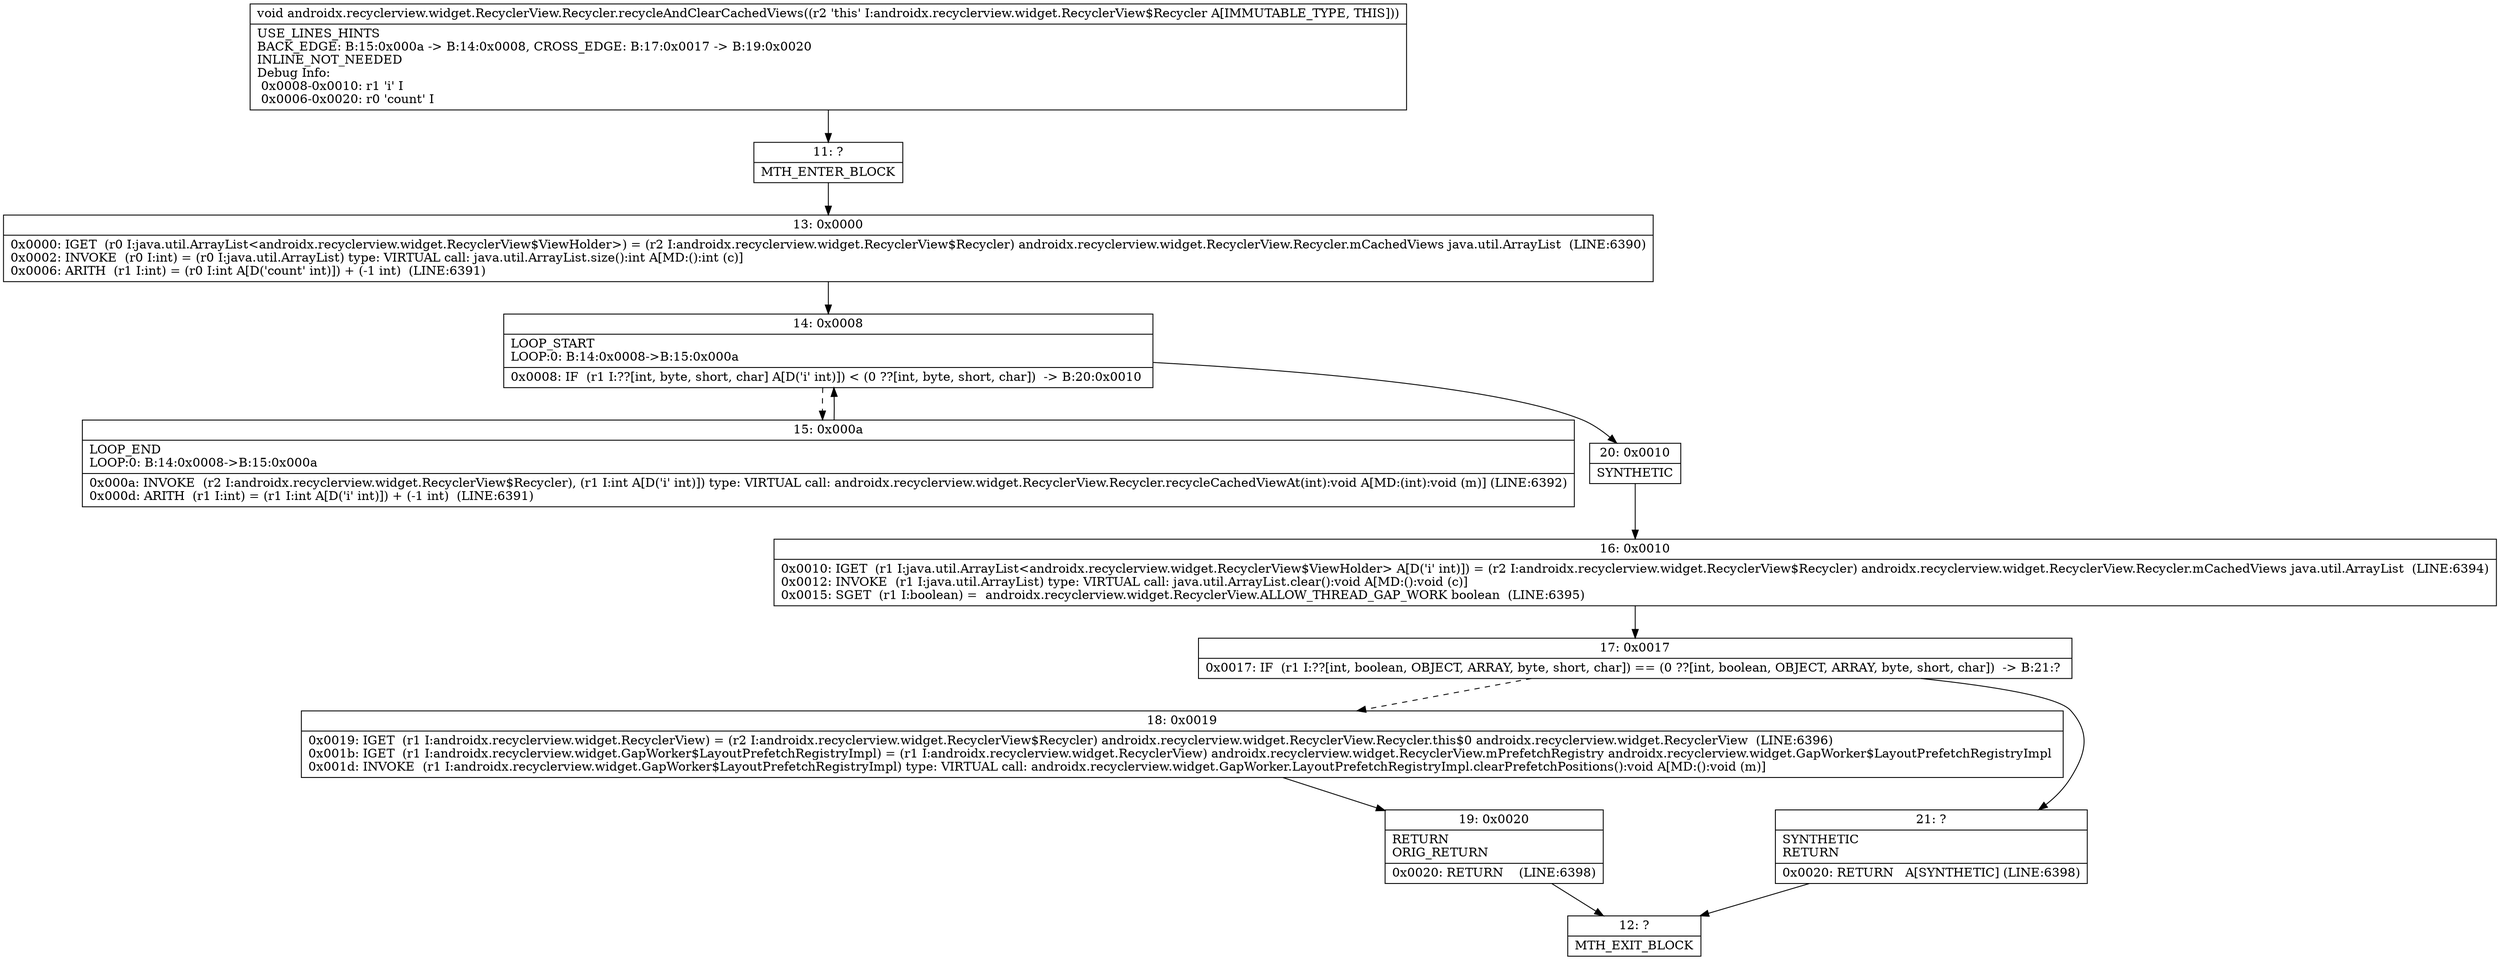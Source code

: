 digraph "CFG forandroidx.recyclerview.widget.RecyclerView.Recycler.recycleAndClearCachedViews()V" {
Node_11 [shape=record,label="{11\:\ ?|MTH_ENTER_BLOCK\l}"];
Node_13 [shape=record,label="{13\:\ 0x0000|0x0000: IGET  (r0 I:java.util.ArrayList\<androidx.recyclerview.widget.RecyclerView$ViewHolder\>) = (r2 I:androidx.recyclerview.widget.RecyclerView$Recycler) androidx.recyclerview.widget.RecyclerView.Recycler.mCachedViews java.util.ArrayList  (LINE:6390)\l0x0002: INVOKE  (r0 I:int) = (r0 I:java.util.ArrayList) type: VIRTUAL call: java.util.ArrayList.size():int A[MD:():int (c)]\l0x0006: ARITH  (r1 I:int) = (r0 I:int A[D('count' int)]) + (\-1 int)  (LINE:6391)\l}"];
Node_14 [shape=record,label="{14\:\ 0x0008|LOOP_START\lLOOP:0: B:14:0x0008\-\>B:15:0x000a\l|0x0008: IF  (r1 I:??[int, byte, short, char] A[D('i' int)]) \< (0 ??[int, byte, short, char])  \-\> B:20:0x0010 \l}"];
Node_15 [shape=record,label="{15\:\ 0x000a|LOOP_END\lLOOP:0: B:14:0x0008\-\>B:15:0x000a\l|0x000a: INVOKE  (r2 I:androidx.recyclerview.widget.RecyclerView$Recycler), (r1 I:int A[D('i' int)]) type: VIRTUAL call: androidx.recyclerview.widget.RecyclerView.Recycler.recycleCachedViewAt(int):void A[MD:(int):void (m)] (LINE:6392)\l0x000d: ARITH  (r1 I:int) = (r1 I:int A[D('i' int)]) + (\-1 int)  (LINE:6391)\l}"];
Node_20 [shape=record,label="{20\:\ 0x0010|SYNTHETIC\l}"];
Node_16 [shape=record,label="{16\:\ 0x0010|0x0010: IGET  (r1 I:java.util.ArrayList\<androidx.recyclerview.widget.RecyclerView$ViewHolder\> A[D('i' int)]) = (r2 I:androidx.recyclerview.widget.RecyclerView$Recycler) androidx.recyclerview.widget.RecyclerView.Recycler.mCachedViews java.util.ArrayList  (LINE:6394)\l0x0012: INVOKE  (r1 I:java.util.ArrayList) type: VIRTUAL call: java.util.ArrayList.clear():void A[MD:():void (c)]\l0x0015: SGET  (r1 I:boolean) =  androidx.recyclerview.widget.RecyclerView.ALLOW_THREAD_GAP_WORK boolean  (LINE:6395)\l}"];
Node_17 [shape=record,label="{17\:\ 0x0017|0x0017: IF  (r1 I:??[int, boolean, OBJECT, ARRAY, byte, short, char]) == (0 ??[int, boolean, OBJECT, ARRAY, byte, short, char])  \-\> B:21:? \l}"];
Node_18 [shape=record,label="{18\:\ 0x0019|0x0019: IGET  (r1 I:androidx.recyclerview.widget.RecyclerView) = (r2 I:androidx.recyclerview.widget.RecyclerView$Recycler) androidx.recyclerview.widget.RecyclerView.Recycler.this$0 androidx.recyclerview.widget.RecyclerView  (LINE:6396)\l0x001b: IGET  (r1 I:androidx.recyclerview.widget.GapWorker$LayoutPrefetchRegistryImpl) = (r1 I:androidx.recyclerview.widget.RecyclerView) androidx.recyclerview.widget.RecyclerView.mPrefetchRegistry androidx.recyclerview.widget.GapWorker$LayoutPrefetchRegistryImpl \l0x001d: INVOKE  (r1 I:androidx.recyclerview.widget.GapWorker$LayoutPrefetchRegistryImpl) type: VIRTUAL call: androidx.recyclerview.widget.GapWorker.LayoutPrefetchRegistryImpl.clearPrefetchPositions():void A[MD:():void (m)]\l}"];
Node_19 [shape=record,label="{19\:\ 0x0020|RETURN\lORIG_RETURN\l|0x0020: RETURN    (LINE:6398)\l}"];
Node_12 [shape=record,label="{12\:\ ?|MTH_EXIT_BLOCK\l}"];
Node_21 [shape=record,label="{21\:\ ?|SYNTHETIC\lRETURN\l|0x0020: RETURN   A[SYNTHETIC] (LINE:6398)\l}"];
MethodNode[shape=record,label="{void androidx.recyclerview.widget.RecyclerView.Recycler.recycleAndClearCachedViews((r2 'this' I:androidx.recyclerview.widget.RecyclerView$Recycler A[IMMUTABLE_TYPE, THIS]))  | USE_LINES_HINTS\lBACK_EDGE: B:15:0x000a \-\> B:14:0x0008, CROSS_EDGE: B:17:0x0017 \-\> B:19:0x0020\lINLINE_NOT_NEEDED\lDebug Info:\l  0x0008\-0x0010: r1 'i' I\l  0x0006\-0x0020: r0 'count' I\l}"];
MethodNode -> Node_11;Node_11 -> Node_13;
Node_13 -> Node_14;
Node_14 -> Node_15[style=dashed];
Node_14 -> Node_20;
Node_15 -> Node_14;
Node_20 -> Node_16;
Node_16 -> Node_17;
Node_17 -> Node_18[style=dashed];
Node_17 -> Node_21;
Node_18 -> Node_19;
Node_19 -> Node_12;
Node_21 -> Node_12;
}

